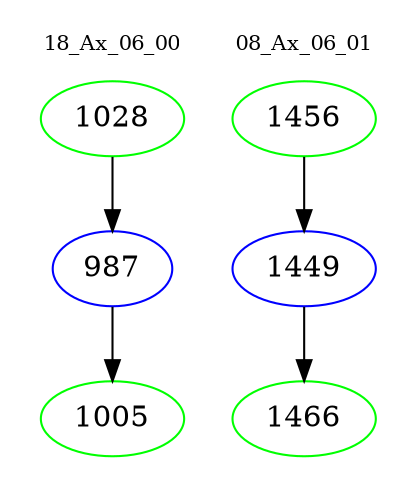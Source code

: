 digraph{
subgraph cluster_0 {
color = white
label = "18_Ax_06_00";
fontsize=10;
T0_1028 [label="1028", color="green"]
T0_1028 -> T0_987 [color="black"]
T0_987 [label="987", color="blue"]
T0_987 -> T0_1005 [color="black"]
T0_1005 [label="1005", color="green"]
}
subgraph cluster_1 {
color = white
label = "08_Ax_06_01";
fontsize=10;
T1_1456 [label="1456", color="green"]
T1_1456 -> T1_1449 [color="black"]
T1_1449 [label="1449", color="blue"]
T1_1449 -> T1_1466 [color="black"]
T1_1466 [label="1466", color="green"]
}
}
